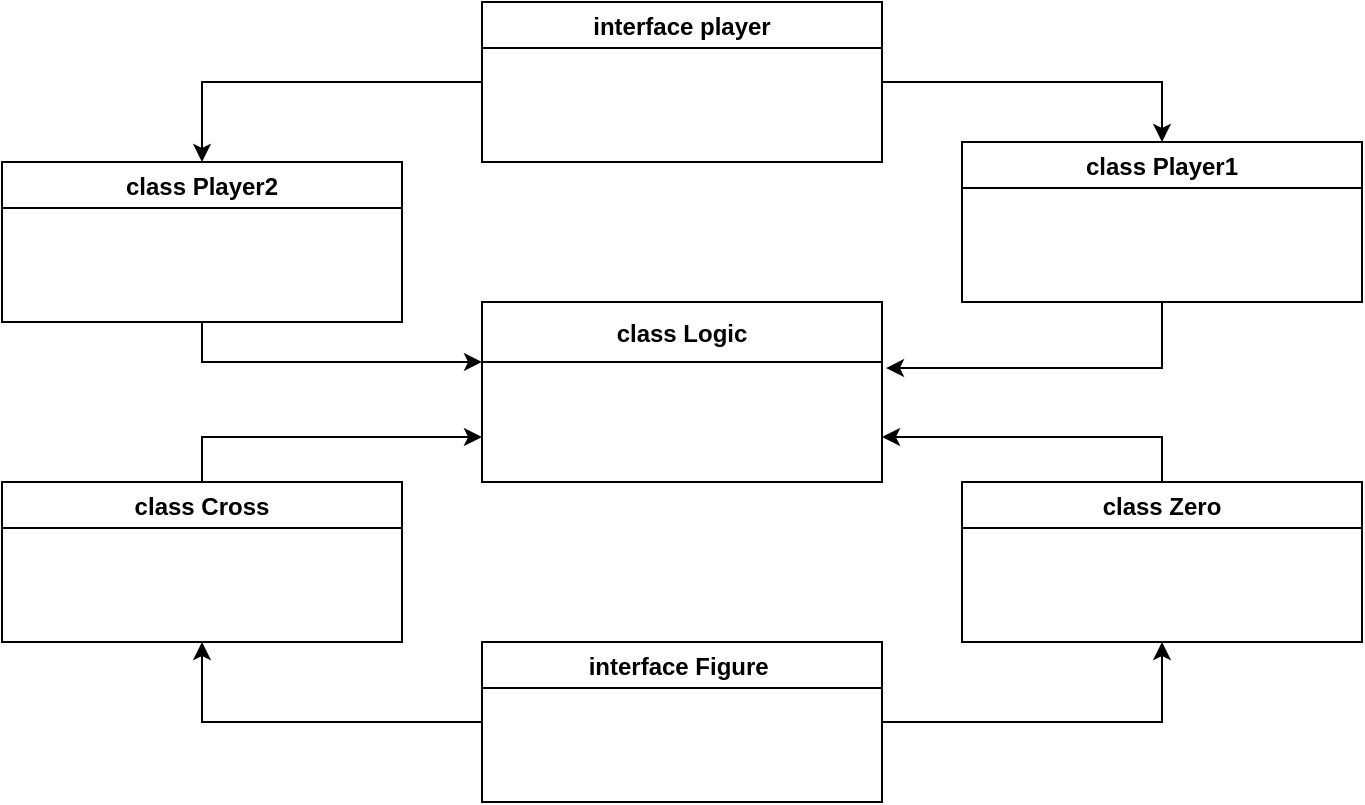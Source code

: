 <mxfile version="15.0.3" type="github">
  <diagram id="C5RBs43oDa-KdzZeNtuy" name="Page-1">
    <mxGraphModel dx="868" dy="453" grid="1" gridSize="10" guides="1" tooltips="1" connect="1" arrows="1" fold="1" page="1" pageScale="1" pageWidth="827" pageHeight="1169" math="0" shadow="0">
      <root>
        <mxCell id="WIyWlLk6GJQsqaUBKTNV-0" />
        <mxCell id="WIyWlLk6GJQsqaUBKTNV-1" parent="WIyWlLk6GJQsqaUBKTNV-0" />
        <mxCell id="u25yl7AxW_djyWeB26-U-34" style="edgeStyle=orthogonalEdgeStyle;rounded=0;orthogonalLoop=1;jettySize=auto;html=1;exitX=0;exitY=0.5;exitDx=0;exitDy=0;entryX=0.5;entryY=0;entryDx=0;entryDy=0;fontSize=12;" edge="1" parent="WIyWlLk6GJQsqaUBKTNV-1" source="u25yl7AxW_djyWeB26-U-15" target="u25yl7AxW_djyWeB26-U-19">
          <mxGeometry relative="1" as="geometry" />
        </mxCell>
        <mxCell id="u25yl7AxW_djyWeB26-U-35" style="edgeStyle=orthogonalEdgeStyle;rounded=0;orthogonalLoop=1;jettySize=auto;html=1;entryX=0.5;entryY=0;entryDx=0;entryDy=0;fontSize=12;" edge="1" parent="WIyWlLk6GJQsqaUBKTNV-1" source="u25yl7AxW_djyWeB26-U-15" target="u25yl7AxW_djyWeB26-U-17">
          <mxGeometry relative="1" as="geometry" />
        </mxCell>
        <mxCell id="u25yl7AxW_djyWeB26-U-15" value="interface player" style="swimlane;align=center;" vertex="1" parent="WIyWlLk6GJQsqaUBKTNV-1">
          <mxGeometry x="280" y="40" width="200" height="80" as="geometry" />
        </mxCell>
        <mxCell id="u25yl7AxW_djyWeB26-U-41" style="edgeStyle=orthogonalEdgeStyle;rounded=0;orthogonalLoop=1;jettySize=auto;html=1;exitX=0.5;exitY=1;exitDx=0;exitDy=0;entryX=1.01;entryY=0.367;entryDx=0;entryDy=0;entryPerimeter=0;fontSize=12;" edge="1" parent="WIyWlLk6GJQsqaUBKTNV-1" source="u25yl7AxW_djyWeB26-U-17" target="u25yl7AxW_djyWeB26-U-27">
          <mxGeometry relative="1" as="geometry" />
        </mxCell>
        <mxCell id="u25yl7AxW_djyWeB26-U-17" value="class Player1" style="swimlane;align=center;" vertex="1" parent="WIyWlLk6GJQsqaUBKTNV-1">
          <mxGeometry x="520" y="110" width="200" height="80" as="geometry" />
        </mxCell>
        <mxCell id="u25yl7AxW_djyWeB26-U-40" style="edgeStyle=orthogonalEdgeStyle;rounded=0;orthogonalLoop=1;jettySize=auto;html=1;exitX=0.5;exitY=1;exitDx=0;exitDy=0;entryX=0;entryY=0.333;entryDx=0;entryDy=0;entryPerimeter=0;fontSize=12;" edge="1" parent="WIyWlLk6GJQsqaUBKTNV-1" source="u25yl7AxW_djyWeB26-U-19" target="u25yl7AxW_djyWeB26-U-27">
          <mxGeometry relative="1" as="geometry" />
        </mxCell>
        <mxCell id="u25yl7AxW_djyWeB26-U-19" value="class Player2" style="swimlane;align=center;" vertex="1" parent="WIyWlLk6GJQsqaUBKTNV-1">
          <mxGeometry x="40" y="120" width="200" height="80" as="geometry" />
        </mxCell>
        <mxCell id="u25yl7AxW_djyWeB26-U-27" value="class Logic" style="swimlane;fontSize=12;align=center;startSize=30;" vertex="1" parent="WIyWlLk6GJQsqaUBKTNV-1">
          <mxGeometry x="280" y="190" width="200" height="90" as="geometry" />
        </mxCell>
        <mxCell id="u25yl7AxW_djyWeB26-U-38" style="edgeStyle=orthogonalEdgeStyle;rounded=0;orthogonalLoop=1;jettySize=auto;html=1;exitX=0.5;exitY=0;exitDx=0;exitDy=0;entryX=0;entryY=0.75;entryDx=0;entryDy=0;fontSize=12;" edge="1" parent="WIyWlLk6GJQsqaUBKTNV-1" source="u25yl7AxW_djyWeB26-U-29" target="u25yl7AxW_djyWeB26-U-27">
          <mxGeometry relative="1" as="geometry" />
        </mxCell>
        <mxCell id="u25yl7AxW_djyWeB26-U-29" value="class Cross" style="swimlane;fontSize=12;align=center;" vertex="1" parent="WIyWlLk6GJQsqaUBKTNV-1">
          <mxGeometry x="40" y="280" width="200" height="80" as="geometry" />
        </mxCell>
        <mxCell id="u25yl7AxW_djyWeB26-U-39" style="edgeStyle=orthogonalEdgeStyle;rounded=0;orthogonalLoop=1;jettySize=auto;html=1;exitX=0.5;exitY=0;exitDx=0;exitDy=0;entryX=1;entryY=0.75;entryDx=0;entryDy=0;fontSize=12;" edge="1" parent="WIyWlLk6GJQsqaUBKTNV-1" source="u25yl7AxW_djyWeB26-U-30" target="u25yl7AxW_djyWeB26-U-27">
          <mxGeometry relative="1" as="geometry" />
        </mxCell>
        <mxCell id="u25yl7AxW_djyWeB26-U-30" value="class Zero" style="swimlane;fontSize=12;align=center;" vertex="1" parent="WIyWlLk6GJQsqaUBKTNV-1">
          <mxGeometry x="520" y="280" width="200" height="80" as="geometry" />
        </mxCell>
        <mxCell id="u25yl7AxW_djyWeB26-U-36" style="edgeStyle=orthogonalEdgeStyle;rounded=0;orthogonalLoop=1;jettySize=auto;html=1;exitX=0;exitY=0.5;exitDx=0;exitDy=0;entryX=0.5;entryY=1;entryDx=0;entryDy=0;fontSize=12;" edge="1" parent="WIyWlLk6GJQsqaUBKTNV-1" source="u25yl7AxW_djyWeB26-U-31" target="u25yl7AxW_djyWeB26-U-29">
          <mxGeometry relative="1" as="geometry" />
        </mxCell>
        <mxCell id="u25yl7AxW_djyWeB26-U-37" style="edgeStyle=orthogonalEdgeStyle;rounded=0;orthogonalLoop=1;jettySize=auto;html=1;exitX=1;exitY=0.5;exitDx=0;exitDy=0;entryX=0.5;entryY=1;entryDx=0;entryDy=0;fontSize=12;" edge="1" parent="WIyWlLk6GJQsqaUBKTNV-1" source="u25yl7AxW_djyWeB26-U-31" target="u25yl7AxW_djyWeB26-U-30">
          <mxGeometry relative="1" as="geometry" />
        </mxCell>
        <mxCell id="u25yl7AxW_djyWeB26-U-31" value="interface Figure " style="swimlane;fontSize=12;align=center;" vertex="1" parent="WIyWlLk6GJQsqaUBKTNV-1">
          <mxGeometry x="280" y="360" width="200" height="80" as="geometry" />
        </mxCell>
      </root>
    </mxGraphModel>
  </diagram>
</mxfile>
